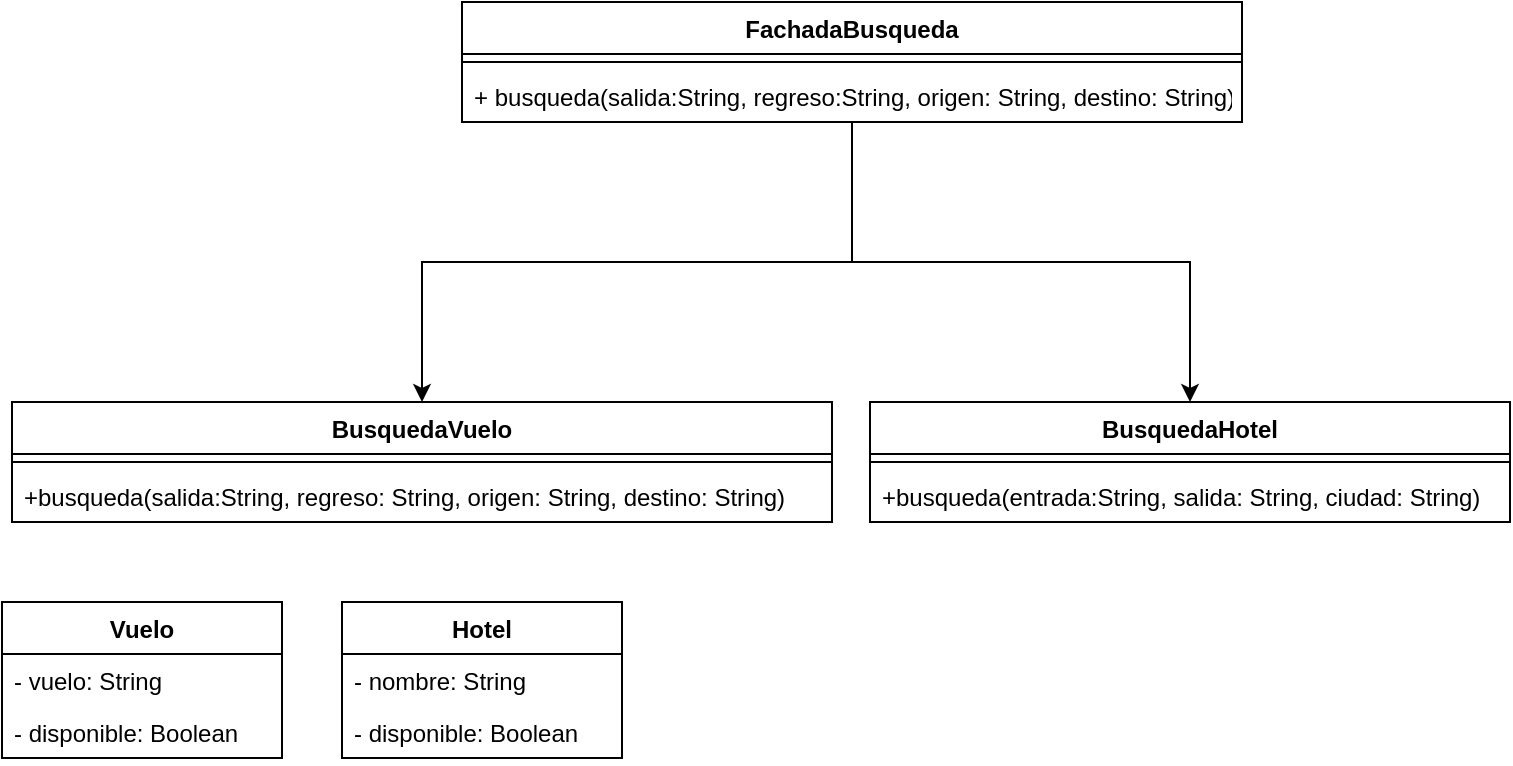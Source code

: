 <mxfile version="14.5.1" type="device"><diagram id="vB4tQT8W9ldPSGhtnRGU" name="Página-1"><mxGraphModel dx="1911" dy="804" grid="1" gridSize="10" guides="1" tooltips="1" connect="1" arrows="1" fold="1" page="1" pageScale="1" pageWidth="827" pageHeight="1169" math="0" shadow="0"><root><mxCell id="0"/><mxCell id="1" parent="0"/><mxCell id="DuQN7EzfUtIsn-QVuk0H-33" style="edgeStyle=orthogonalEdgeStyle;rounded=0;orthogonalLoop=1;jettySize=auto;html=1;" edge="1" parent="1" source="DuQN7EzfUtIsn-QVuk0H-1" target="DuQN7EzfUtIsn-QVuk0H-9"><mxGeometry relative="1" as="geometry"/></mxCell><mxCell id="DuQN7EzfUtIsn-QVuk0H-34" style="edgeStyle=orthogonalEdgeStyle;rounded=0;orthogonalLoop=1;jettySize=auto;html=1;" edge="1" parent="1" source="DuQN7EzfUtIsn-QVuk0H-1" target="DuQN7EzfUtIsn-QVuk0H-5"><mxGeometry relative="1" as="geometry"/></mxCell><mxCell id="DuQN7EzfUtIsn-QVuk0H-1" value="FachadaBusqueda" style="swimlane;fontStyle=1;align=center;verticalAlign=top;childLayout=stackLayout;horizontal=1;startSize=26;horizontalStack=0;resizeParent=1;resizeParentMax=0;resizeLast=0;collapsible=1;marginBottom=0;" vertex="1" parent="1"><mxGeometry x="210" y="100" width="390" height="60" as="geometry"/></mxCell><mxCell id="DuQN7EzfUtIsn-QVuk0H-3" value="" style="line;strokeWidth=1;fillColor=none;align=left;verticalAlign=middle;spacingTop=-1;spacingLeft=3;spacingRight=3;rotatable=0;labelPosition=right;points=[];portConstraint=eastwest;" vertex="1" parent="DuQN7EzfUtIsn-QVuk0H-1"><mxGeometry y="26" width="390" height="8" as="geometry"/></mxCell><mxCell id="DuQN7EzfUtIsn-QVuk0H-4" value="+ busqueda(salida:String, regreso:String, origen: String, destino: String)" style="text;strokeColor=none;fillColor=none;align=left;verticalAlign=top;spacingLeft=4;spacingRight=4;overflow=hidden;rotatable=0;points=[[0,0.5],[1,0.5]];portConstraint=eastwest;" vertex="1" parent="DuQN7EzfUtIsn-QVuk0H-1"><mxGeometry y="34" width="390" height="26" as="geometry"/></mxCell><mxCell id="DuQN7EzfUtIsn-QVuk0H-5" value="BusquedaVuelo" style="swimlane;fontStyle=1;align=center;verticalAlign=top;childLayout=stackLayout;horizontal=1;startSize=26;horizontalStack=0;resizeParent=1;resizeParentMax=0;resizeLast=0;collapsible=1;marginBottom=0;" vertex="1" parent="1"><mxGeometry x="-15" y="300" width="410" height="60" as="geometry"/></mxCell><mxCell id="DuQN7EzfUtIsn-QVuk0H-7" value="" style="line;strokeWidth=1;fillColor=none;align=left;verticalAlign=middle;spacingTop=-1;spacingLeft=3;spacingRight=3;rotatable=0;labelPosition=right;points=[];portConstraint=eastwest;" vertex="1" parent="DuQN7EzfUtIsn-QVuk0H-5"><mxGeometry y="26" width="410" height="8" as="geometry"/></mxCell><mxCell id="DuQN7EzfUtIsn-QVuk0H-8" value="+busqueda(salida:String, regreso: String, origen: String, destino: String)" style="text;strokeColor=none;fillColor=none;align=left;verticalAlign=top;spacingLeft=4;spacingRight=4;overflow=hidden;rotatable=0;points=[[0,0.5],[1,0.5]];portConstraint=eastwest;" vertex="1" parent="DuQN7EzfUtIsn-QVuk0H-5"><mxGeometry y="34" width="410" height="26" as="geometry"/></mxCell><mxCell id="DuQN7EzfUtIsn-QVuk0H-9" value="BusquedaHotel" style="swimlane;fontStyle=1;align=center;verticalAlign=top;childLayout=stackLayout;horizontal=1;startSize=26;horizontalStack=0;resizeParent=1;resizeParentMax=0;resizeLast=0;collapsible=1;marginBottom=0;" vertex="1" parent="1"><mxGeometry x="414" y="300" width="320" height="60" as="geometry"/></mxCell><mxCell id="DuQN7EzfUtIsn-QVuk0H-11" value="" style="line;strokeWidth=1;fillColor=none;align=left;verticalAlign=middle;spacingTop=-1;spacingLeft=3;spacingRight=3;rotatable=0;labelPosition=right;points=[];portConstraint=eastwest;" vertex="1" parent="DuQN7EzfUtIsn-QVuk0H-9"><mxGeometry y="26" width="320" height="8" as="geometry"/></mxCell><mxCell id="DuQN7EzfUtIsn-QVuk0H-12" value="+busqueda(entrada:String, salida: String, ciudad: String)" style="text;strokeColor=none;fillColor=none;align=left;verticalAlign=top;spacingLeft=4;spacingRight=4;overflow=hidden;rotatable=0;points=[[0,0.5],[1,0.5]];portConstraint=eastwest;" vertex="1" parent="DuQN7EzfUtIsn-QVuk0H-9"><mxGeometry y="34" width="320" height="26" as="geometry"/></mxCell><mxCell id="DuQN7EzfUtIsn-QVuk0H-23" value="Vuelo" style="swimlane;fontStyle=1;childLayout=stackLayout;horizontal=1;startSize=26;fillColor=none;horizontalStack=0;resizeParent=1;resizeParentMax=0;resizeLast=0;collapsible=1;marginBottom=0;" vertex="1" parent="1"><mxGeometry x="-20" y="400" width="140" height="78" as="geometry"/></mxCell><mxCell id="DuQN7EzfUtIsn-QVuk0H-24" value="- vuelo: String" style="text;strokeColor=none;fillColor=none;align=left;verticalAlign=top;spacingLeft=4;spacingRight=4;overflow=hidden;rotatable=0;points=[[0,0.5],[1,0.5]];portConstraint=eastwest;" vertex="1" parent="DuQN7EzfUtIsn-QVuk0H-23"><mxGeometry y="26" width="140" height="26" as="geometry"/></mxCell><mxCell id="DuQN7EzfUtIsn-QVuk0H-27" value="- disponible: Boolean" style="text;strokeColor=none;fillColor=none;align=left;verticalAlign=top;spacingLeft=4;spacingRight=4;overflow=hidden;rotatable=0;points=[[0,0.5],[1,0.5]];portConstraint=eastwest;" vertex="1" parent="DuQN7EzfUtIsn-QVuk0H-23"><mxGeometry y="52" width="140" height="26" as="geometry"/></mxCell><mxCell id="DuQN7EzfUtIsn-QVuk0H-28" value="Hotel" style="swimlane;fontStyle=1;childLayout=stackLayout;horizontal=1;startSize=26;fillColor=none;horizontalStack=0;resizeParent=1;resizeParentMax=0;resizeLast=0;collapsible=1;marginBottom=0;" vertex="1" parent="1"><mxGeometry x="150" y="400" width="140" height="78" as="geometry"/></mxCell><mxCell id="DuQN7EzfUtIsn-QVuk0H-29" value="- nombre: String" style="text;strokeColor=none;fillColor=none;align=left;verticalAlign=top;spacingLeft=4;spacingRight=4;overflow=hidden;rotatable=0;points=[[0,0.5],[1,0.5]];portConstraint=eastwest;" vertex="1" parent="DuQN7EzfUtIsn-QVuk0H-28"><mxGeometry y="26" width="140" height="26" as="geometry"/></mxCell><mxCell id="DuQN7EzfUtIsn-QVuk0H-30" value="- disponible: Boolean" style="text;strokeColor=none;fillColor=none;align=left;verticalAlign=top;spacingLeft=4;spacingRight=4;overflow=hidden;rotatable=0;points=[[0,0.5],[1,0.5]];portConstraint=eastwest;" vertex="1" parent="DuQN7EzfUtIsn-QVuk0H-28"><mxGeometry y="52" width="140" height="26" as="geometry"/></mxCell></root></mxGraphModel></diagram></mxfile>